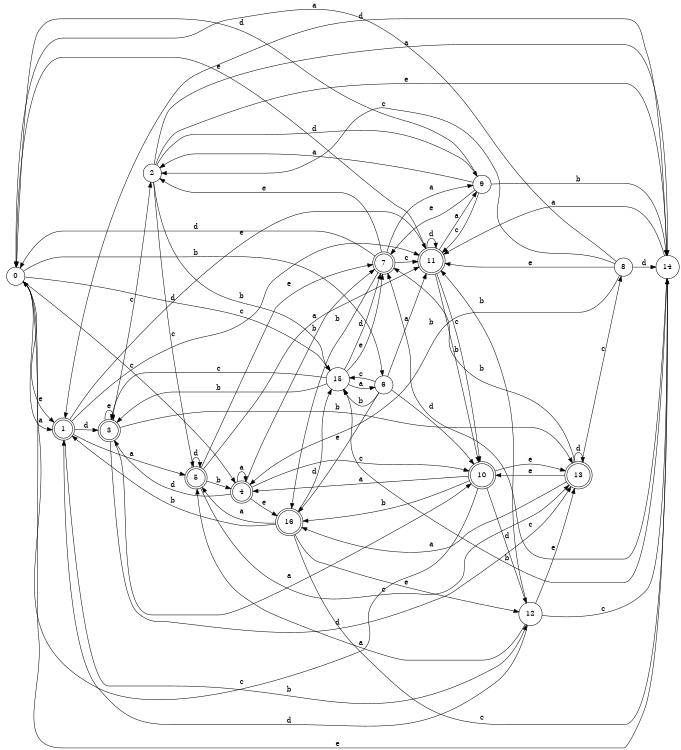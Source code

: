 digraph n14_5 {
__start0 [label="" shape="none"];

rankdir=LR;
size="8,5";

s0 [style="filled", color="black", fillcolor="white" shape="circle", label="0"];
s1 [style="rounded,filled", color="black", fillcolor="white" shape="doublecircle", label="1"];
s2 [style="filled", color="black", fillcolor="white" shape="circle", label="2"];
s3 [style="rounded,filled", color="black", fillcolor="white" shape="doublecircle", label="3"];
s4 [style="rounded,filled", color="black", fillcolor="white" shape="doublecircle", label="4"];
s5 [style="rounded,filled", color="black", fillcolor="white" shape="doublecircle", label="5"];
s6 [style="filled", color="black", fillcolor="white" shape="circle", label="6"];
s7 [style="rounded,filled", color="black", fillcolor="white" shape="doublecircle", label="7"];
s8 [style="filled", color="black", fillcolor="white" shape="circle", label="8"];
s9 [style="filled", color="black", fillcolor="white" shape="circle", label="9"];
s10 [style="rounded,filled", color="black", fillcolor="white" shape="doublecircle", label="10"];
s11 [style="rounded,filled", color="black", fillcolor="white" shape="doublecircle", label="11"];
s12 [style="filled", color="black", fillcolor="white" shape="circle", label="12"];
s13 [style="rounded,filled", color="black", fillcolor="white" shape="doublecircle", label="13"];
s14 [style="filled", color="black", fillcolor="white" shape="circle", label="14"];
s15 [style="filled", color="black", fillcolor="white" shape="circle", label="15"];
s16 [style="rounded,filled", color="black", fillcolor="white" shape="doublecircle", label="16"];
s0 -> s1 [label="a"];
s0 -> s6 [label="b"];
s0 -> s4 [label="c"];
s0 -> s15 [label="d"];
s0 -> s1 [label="e"];
s1 -> s5 [label="a"];
s1 -> s12 [label="b"];
s1 -> s11 [label="c"];
s1 -> s3 [label="d"];
s1 -> s11 [label="e"];
s2 -> s14 [label="a"];
s2 -> s15 [label="b"];
s2 -> s5 [label="c"];
s2 -> s9 [label="d"];
s2 -> s14 [label="e"];
s3 -> s10 [label="a"];
s3 -> s13 [label="b"];
s3 -> s2 [label="c"];
s3 -> s13 [label="d"];
s3 -> s3 [label="e"];
s4 -> s4 [label="a"];
s4 -> s7 [label="b"];
s4 -> s10 [label="c"];
s4 -> s3 [label="d"];
s4 -> s16 [label="e"];
s5 -> s11 [label="a"];
s5 -> s4 [label="b"];
s5 -> s13 [label="c"];
s5 -> s5 [label="d"];
s5 -> s7 [label="e"];
s6 -> s11 [label="a"];
s6 -> s15 [label="b"];
s6 -> s15 [label="c"];
s6 -> s10 [label="d"];
s6 -> s16 [label="e"];
s7 -> s9 [label="a"];
s7 -> s16 [label="b"];
s7 -> s11 [label="c"];
s7 -> s0 [label="d"];
s7 -> s2 [label="e"];
s8 -> s0 [label="a"];
s8 -> s4 [label="b"];
s8 -> s2 [label="c"];
s8 -> s14 [label="d"];
s8 -> s11 [label="e"];
s9 -> s2 [label="a"];
s9 -> s14 [label="b"];
s9 -> s11 [label="c"];
s9 -> s0 [label="d"];
s9 -> s7 [label="e"];
s10 -> s4 [label="a"];
s10 -> s16 [label="b"];
s10 -> s0 [label="c"];
s10 -> s12 [label="d"];
s10 -> s13 [label="e"];
s11 -> s9 [label="a"];
s11 -> s10 [label="b"];
s11 -> s10 [label="c"];
s11 -> s11 [label="d"];
s11 -> s0 [label="e"];
s12 -> s5 [label="a"];
s12 -> s11 [label="b"];
s12 -> s14 [label="c"];
s12 -> s1 [label="d"];
s12 -> s13 [label="e"];
s13 -> s16 [label="a"];
s13 -> s7 [label="b"];
s13 -> s8 [label="c"];
s13 -> s13 [label="d"];
s13 -> s10 [label="e"];
s14 -> s11 [label="a"];
s14 -> s15 [label="b"];
s14 -> s7 [label="c"];
s14 -> s1 [label="d"];
s14 -> s0 [label="e"];
s15 -> s6 [label="a"];
s15 -> s3 [label="b"];
s15 -> s3 [label="c"];
s15 -> s7 [label="d"];
s15 -> s7 [label="e"];
s16 -> s5 [label="a"];
s16 -> s1 [label="b"];
s16 -> s14 [label="c"];
s16 -> s15 [label="d"];
s16 -> s12 [label="e"];

}
